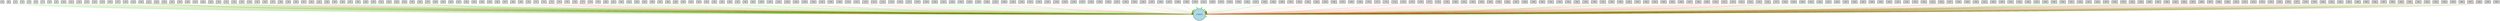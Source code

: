 digraph {
	node [fontsize=9 height=0.2 shape=circle width=0.2]
	A [fillcolor=lightgray shape=box style=filled]
	B [fillcolor=lightgray shape=box style=filled]
	-3 [fillcolor=lightgray shape=box style=filled]
	-4 [fillcolor=lightgray shape=box style=filled]
	-5 [fillcolor=lightgray shape=box style=filled]
	-6 [fillcolor=lightgray shape=box style=filled]
	-7 [fillcolor=lightgray shape=box style=filled]
	-8 [fillcolor=lightgray shape=box style=filled]
	-9 [fillcolor=lightgray shape=box style=filled]
	-10 [fillcolor=lightgray shape=box style=filled]
	-11 [fillcolor=lightgray shape=box style=filled]
	-12 [fillcolor=lightgray shape=box style=filled]
	-13 [fillcolor=lightgray shape=box style=filled]
	-14 [fillcolor=lightgray shape=box style=filled]
	-15 [fillcolor=lightgray shape=box style=filled]
	-16 [fillcolor=lightgray shape=box style=filled]
	-17 [fillcolor=lightgray shape=box style=filled]
	-18 [fillcolor=lightgray shape=box style=filled]
	-19 [fillcolor=lightgray shape=box style=filled]
	-20 [fillcolor=lightgray shape=box style=filled]
	-21 [fillcolor=lightgray shape=box style=filled]
	-22 [fillcolor=lightgray shape=box style=filled]
	-23 [fillcolor=lightgray shape=box style=filled]
	-24 [fillcolor=lightgray shape=box style=filled]
	-25 [fillcolor=lightgray shape=box style=filled]
	-26 [fillcolor=lightgray shape=box style=filled]
	-27 [fillcolor=lightgray shape=box style=filled]
	-28 [fillcolor=lightgray shape=box style=filled]
	-29 [fillcolor=lightgray shape=box style=filled]
	-30 [fillcolor=lightgray shape=box style=filled]
	-31 [fillcolor=lightgray shape=box style=filled]
	-32 [fillcolor=lightgray shape=box style=filled]
	-33 [fillcolor=lightgray shape=box style=filled]
	-34 [fillcolor=lightgray shape=box style=filled]
	-35 [fillcolor=lightgray shape=box style=filled]
	-36 [fillcolor=lightgray shape=box style=filled]
	-37 [fillcolor=lightgray shape=box style=filled]
	-38 [fillcolor=lightgray shape=box style=filled]
	-39 [fillcolor=lightgray shape=box style=filled]
	-40 [fillcolor=lightgray shape=box style=filled]
	-41 [fillcolor=lightgray shape=box style=filled]
	-42 [fillcolor=lightgray shape=box style=filled]
	-43 [fillcolor=lightgray shape=box style=filled]
	-44 [fillcolor=lightgray shape=box style=filled]
	-45 [fillcolor=lightgray shape=box style=filled]
	-46 [fillcolor=lightgray shape=box style=filled]
	-47 [fillcolor=lightgray shape=box style=filled]
	-48 [fillcolor=lightgray shape=box style=filled]
	-49 [fillcolor=lightgray shape=box style=filled]
	-50 [fillcolor=lightgray shape=box style=filled]
	-51 [fillcolor=lightgray shape=box style=filled]
	-52 [fillcolor=lightgray shape=box style=filled]
	-53 [fillcolor=lightgray shape=box style=filled]
	-54 [fillcolor=lightgray shape=box style=filled]
	-55 [fillcolor=lightgray shape=box style=filled]
	-56 [fillcolor=lightgray shape=box style=filled]
	-57 [fillcolor=lightgray shape=box style=filled]
	-58 [fillcolor=lightgray shape=box style=filled]
	-59 [fillcolor=lightgray shape=box style=filled]
	-60 [fillcolor=lightgray shape=box style=filled]
	-61 [fillcolor=lightgray shape=box style=filled]
	-62 [fillcolor=lightgray shape=box style=filled]
	-63 [fillcolor=lightgray shape=box style=filled]
	-64 [fillcolor=lightgray shape=box style=filled]
	-65 [fillcolor=lightgray shape=box style=filled]
	-66 [fillcolor=lightgray shape=box style=filled]
	-67 [fillcolor=lightgray shape=box style=filled]
	-68 [fillcolor=lightgray shape=box style=filled]
	-69 [fillcolor=lightgray shape=box style=filled]
	-70 [fillcolor=lightgray shape=box style=filled]
	-71 [fillcolor=lightgray shape=box style=filled]
	-72 [fillcolor=lightgray shape=box style=filled]
	-73 [fillcolor=lightgray shape=box style=filled]
	-74 [fillcolor=lightgray shape=box style=filled]
	-75 [fillcolor=lightgray shape=box style=filled]
	-76 [fillcolor=lightgray shape=box style=filled]
	-77 [fillcolor=lightgray shape=box style=filled]
	-78 [fillcolor=lightgray shape=box style=filled]
	-79 [fillcolor=lightgray shape=box style=filled]
	-80 [fillcolor=lightgray shape=box style=filled]
	-81 [fillcolor=lightgray shape=box style=filled]
	-82 [fillcolor=lightgray shape=box style=filled]
	-83 [fillcolor=lightgray shape=box style=filled]
	-84 [fillcolor=lightgray shape=box style=filled]
	-85 [fillcolor=lightgray shape=box style=filled]
	-86 [fillcolor=lightgray shape=box style=filled]
	-87 [fillcolor=lightgray shape=box style=filled]
	-88 [fillcolor=lightgray shape=box style=filled]
	-89 [fillcolor=lightgray shape=box style=filled]
	-90 [fillcolor=lightgray shape=box style=filled]
	-91 [fillcolor=lightgray shape=box style=filled]
	-92 [fillcolor=lightgray shape=box style=filled]
	-93 [fillcolor=lightgray shape=box style=filled]
	-94 [fillcolor=lightgray shape=box style=filled]
	-95 [fillcolor=lightgray shape=box style=filled]
	-96 [fillcolor=lightgray shape=box style=filled]
	-97 [fillcolor=lightgray shape=box style=filled]
	-98 [fillcolor=lightgray shape=box style=filled]
	-99 [fillcolor=lightgray shape=box style=filled]
	-100 [fillcolor=lightgray shape=box style=filled]
	-101 [fillcolor=lightgray shape=box style=filled]
	-102 [fillcolor=lightgray shape=box style=filled]
	-103 [fillcolor=lightgray shape=box style=filled]
	-104 [fillcolor=lightgray shape=box style=filled]
	-105 [fillcolor=lightgray shape=box style=filled]
	-106 [fillcolor=lightgray shape=box style=filled]
	-107 [fillcolor=lightgray shape=box style=filled]
	-108 [fillcolor=lightgray shape=box style=filled]
	-109 [fillcolor=lightgray shape=box style=filled]
	-110 [fillcolor=lightgray shape=box style=filled]
	-111 [fillcolor=lightgray shape=box style=filled]
	-112 [fillcolor=lightgray shape=box style=filled]
	-113 [fillcolor=lightgray shape=box style=filled]
	-114 [fillcolor=lightgray shape=box style=filled]
	-115 [fillcolor=lightgray shape=box style=filled]
	-116 [fillcolor=lightgray shape=box style=filled]
	-117 [fillcolor=lightgray shape=box style=filled]
	-118 [fillcolor=lightgray shape=box style=filled]
	-119 [fillcolor=lightgray shape=box style=filled]
	-120 [fillcolor=lightgray shape=box style=filled]
	-121 [fillcolor=lightgray shape=box style=filled]
	-122 [fillcolor=lightgray shape=box style=filled]
	-123 [fillcolor=lightgray shape=box style=filled]
	-124 [fillcolor=lightgray shape=box style=filled]
	-125 [fillcolor=lightgray shape=box style=filled]
	-126 [fillcolor=lightgray shape=box style=filled]
	-127 [fillcolor=lightgray shape=box style=filled]
	-128 [fillcolor=lightgray shape=box style=filled]
	-129 [fillcolor=lightgray shape=box style=filled]
	-130 [fillcolor=lightgray shape=box style=filled]
	-131 [fillcolor=lightgray shape=box style=filled]
	-132 [fillcolor=lightgray shape=box style=filled]
	-133 [fillcolor=lightgray shape=box style=filled]
	-134 [fillcolor=lightgray shape=box style=filled]
	-135 [fillcolor=lightgray shape=box style=filled]
	-136 [fillcolor=lightgray shape=box style=filled]
	-137 [fillcolor=lightgray shape=box style=filled]
	-138 [fillcolor=lightgray shape=box style=filled]
	-139 [fillcolor=lightgray shape=box style=filled]
	-140 [fillcolor=lightgray shape=box style=filled]
	-141 [fillcolor=lightgray shape=box style=filled]
	-142 [fillcolor=lightgray shape=box style=filled]
	-143 [fillcolor=lightgray shape=box style=filled]
	-144 [fillcolor=lightgray shape=box style=filled]
	-145 [fillcolor=lightgray shape=box style=filled]
	-146 [fillcolor=lightgray shape=box style=filled]
	-147 [fillcolor=lightgray shape=box style=filled]
	-148 [fillcolor=lightgray shape=box style=filled]
	-149 [fillcolor=lightgray shape=box style=filled]
	-150 [fillcolor=lightgray shape=box style=filled]
	-151 [fillcolor=lightgray shape=box style=filled]
	-152 [fillcolor=lightgray shape=box style=filled]
	-153 [fillcolor=lightgray shape=box style=filled]
	-154 [fillcolor=lightgray shape=box style=filled]
	-155 [fillcolor=lightgray shape=box style=filled]
	-156 [fillcolor=lightgray shape=box style=filled]
	-157 [fillcolor=lightgray shape=box style=filled]
	-158 [fillcolor=lightgray shape=box style=filled]
	-159 [fillcolor=lightgray shape=box style=filled]
	-160 [fillcolor=lightgray shape=box style=filled]
	-161 [fillcolor=lightgray shape=box style=filled]
	-162 [fillcolor=lightgray shape=box style=filled]
	-163 [fillcolor=lightgray shape=box style=filled]
	-164 [fillcolor=lightgray shape=box style=filled]
	-165 [fillcolor=lightgray shape=box style=filled]
	-166 [fillcolor=lightgray shape=box style=filled]
	-167 [fillcolor=lightgray shape=box style=filled]
	-168 [fillcolor=lightgray shape=box style=filled]
	-169 [fillcolor=lightgray shape=box style=filled]
	-170 [fillcolor=lightgray shape=box style=filled]
	-171 [fillcolor=lightgray shape=box style=filled]
	-172 [fillcolor=lightgray shape=box style=filled]
	-173 [fillcolor=lightgray shape=box style=filled]
	-174 [fillcolor=lightgray shape=box style=filled]
	-175 [fillcolor=lightgray shape=box style=filled]
	-176 [fillcolor=lightgray shape=box style=filled]
	-177 [fillcolor=lightgray shape=box style=filled]
	-178 [fillcolor=lightgray shape=box style=filled]
	-179 [fillcolor=lightgray shape=box style=filled]
	-180 [fillcolor=lightgray shape=box style=filled]
	-181 [fillcolor=lightgray shape=box style=filled]
	-182 [fillcolor=lightgray shape=box style=filled]
	-183 [fillcolor=lightgray shape=box style=filled]
	-184 [fillcolor=lightgray shape=box style=filled]
	-185 [fillcolor=lightgray shape=box style=filled]
	-186 [fillcolor=lightgray shape=box style=filled]
	-187 [fillcolor=lightgray shape=box style=filled]
	-188 [fillcolor=lightgray shape=box style=filled]
	-189 [fillcolor=lightgray shape=box style=filled]
	-190 [fillcolor=lightgray shape=box style=filled]
	-191 [fillcolor=lightgray shape=box style=filled]
	-192 [fillcolor=lightgray shape=box style=filled]
	-193 [fillcolor=lightgray shape=box style=filled]
	-194 [fillcolor=lightgray shape=box style=filled]
	-195 [fillcolor=lightgray shape=box style=filled]
	-196 [fillcolor=lightgray shape=box style=filled]
	-197 [fillcolor=lightgray shape=box style=filled]
	-198 [fillcolor=lightgray shape=box style=filled]
	-199 [fillcolor=lightgray shape=box style=filled]
	-200 [fillcolor=lightgray shape=box style=filled]
	-201 [fillcolor=lightgray shape=box style=filled]
	-202 [fillcolor=lightgray shape=box style=filled]
	-203 [fillcolor=lightgray shape=box style=filled]
	-204 [fillcolor=lightgray shape=box style=filled]
	-205 [fillcolor=lightgray shape=box style=filled]
	-206 [fillcolor=lightgray shape=box style=filled]
	-207 [fillcolor=lightgray shape=box style=filled]
	-208 [fillcolor=lightgray shape=box style=filled]
	-209 [fillcolor=lightgray shape=box style=filled]
	-210 [fillcolor=lightgray shape=box style=filled]
	-211 [fillcolor=lightgray shape=box style=filled]
	-212 [fillcolor=lightgray shape=box style=filled]
	-213 [fillcolor=lightgray shape=box style=filled]
	-214 [fillcolor=lightgray shape=box style=filled]
	-215 [fillcolor=lightgray shape=box style=filled]
	-216 [fillcolor=lightgray shape=box style=filled]
	-217 [fillcolor=lightgray shape=box style=filled]
	-218 [fillcolor=lightgray shape=box style=filled]
	-219 [fillcolor=lightgray shape=box style=filled]
	-220 [fillcolor=lightgray shape=box style=filled]
	-221 [fillcolor=lightgray shape=box style=filled]
	-222 [fillcolor=lightgray shape=box style=filled]
	-223 [fillcolor=lightgray shape=box style=filled]
	-224 [fillcolor=lightgray shape=box style=filled]
	-225 [fillcolor=lightgray shape=box style=filled]
	-226 [fillcolor=lightgray shape=box style=filled]
	-227 [fillcolor=lightgray shape=box style=filled]
	-228 [fillcolor=lightgray shape=box style=filled]
	-229 [fillcolor=lightgray shape=box style=filled]
	-230 [fillcolor=lightgray shape=box style=filled]
	-231 [fillcolor=lightgray shape=box style=filled]
	-232 [fillcolor=lightgray shape=box style=filled]
	-233 [fillcolor=lightgray shape=box style=filled]
	-234 [fillcolor=lightgray shape=box style=filled]
	-235 [fillcolor=lightgray shape=box style=filled]
	-236 [fillcolor=lightgray shape=box style=filled]
	-237 [fillcolor=lightgray shape=box style=filled]
	-238 [fillcolor=lightgray shape=box style=filled]
	-239 [fillcolor=lightgray shape=box style=filled]
	-240 [fillcolor=lightgray shape=box style=filled]
	-241 [fillcolor=lightgray shape=box style=filled]
	-242 [fillcolor=lightgray shape=box style=filled]
	-243 [fillcolor=lightgray shape=box style=filled]
	-244 [fillcolor=lightgray shape=box style=filled]
	-245 [fillcolor=lightgray shape=box style=filled]
	-246 [fillcolor=lightgray shape=box style=filled]
	-247 [fillcolor=lightgray shape=box style=filled]
	-248 [fillcolor=lightgray shape=box style=filled]
	-249 [fillcolor=lightgray shape=box style=filled]
	-250 [fillcolor=lightgray shape=box style=filled]
	-251 [fillcolor=lightgray shape=box style=filled]
	-252 [fillcolor=lightgray shape=box style=filled]
	-253 [fillcolor=lightgray shape=box style=filled]
	-254 [fillcolor=lightgray shape=box style=filled]
	-255 [fillcolor=lightgray shape=box style=filled]
	-256 [fillcolor=lightgray shape=box style=filled]
	-257 [fillcolor=lightgray shape=box style=filled]
	-258 [fillcolor=lightgray shape=box style=filled]
	-259 [fillcolor=lightgray shape=box style=filled]
	-260 [fillcolor=lightgray shape=box style=filled]
	-261 [fillcolor=lightgray shape=box style=filled]
	-262 [fillcolor=lightgray shape=box style=filled]
	-263 [fillcolor=lightgray shape=box style=filled]
	-264 [fillcolor=lightgray shape=box style=filled]
	-265 [fillcolor=lightgray shape=box style=filled]
	-266 [fillcolor=lightgray shape=box style=filled]
	-267 [fillcolor=lightgray shape=box style=filled]
	-268 [fillcolor=lightgray shape=box style=filled]
	-269 [fillcolor=lightgray shape=box style=filled]
	-270 [fillcolor=lightgray shape=box style=filled]
	-271 [fillcolor=lightgray shape=box style=filled]
	-272 [fillcolor=lightgray shape=box style=filled]
	-273 [fillcolor=lightgray shape=box style=filled]
	-274 [fillcolor=lightgray shape=box style=filled]
	-275 [fillcolor=lightgray shape=box style=filled]
	-276 [fillcolor=lightgray shape=box style=filled]
	-277 [fillcolor=lightgray shape=box style=filled]
	-278 [fillcolor=lightgray shape=box style=filled]
	-279 [fillcolor=lightgray shape=box style=filled]
	-280 [fillcolor=lightgray shape=box style=filled]
	-281 [fillcolor=lightgray shape=box style=filled]
	-282 [fillcolor=lightgray shape=box style=filled]
	-283 [fillcolor=lightgray shape=box style=filled]
	-284 [fillcolor=lightgray shape=box style=filled]
	-285 [fillcolor=lightgray shape=box style=filled]
	-286 [fillcolor=lightgray shape=box style=filled]
	-287 [fillcolor=lightgray shape=box style=filled]
	-288 [fillcolor=lightgray shape=box style=filled]
	-289 [fillcolor=lightgray shape=box style=filled]
	-290 [fillcolor=lightgray shape=box style=filled]
	-291 [fillcolor=lightgray shape=box style=filled]
	-292 [fillcolor=lightgray shape=box style=filled]
	-293 [fillcolor=lightgray shape=box style=filled]
	-294 [fillcolor=lightgray shape=box style=filled]
	-295 [fillcolor=lightgray shape=box style=filled]
	-296 [fillcolor=lightgray shape=box style=filled]
	-297 [fillcolor=lightgray shape=box style=filled]
	-298 [fillcolor=lightgray shape=box style=filled]
	-299 [fillcolor=lightgray shape=box style=filled]
	-300 [fillcolor=lightgray shape=box style=filled]
	"A XOR B" [fillcolor=lightblue style=filled]
	-23 -> "A XOR B" [color=red penwidth=0.3799175882182768 style=solid]
	A -> "A XOR B" [color=red penwidth=0.26688661415265685 style=solid]
	-253 -> "A XOR B" [color=red penwidth=0.2178762435095224 style=solid]
	-248 -> "A XOR B" [color=green penwidth=0.3424036821166777 style=solid]
	-227 -> "A XOR B" [color=red penwidth=0.2455128136656043 style=solid]
	-222 -> "A XOR B" [color=red penwidth=0.17540871587464946 style=solid]
	-201 -> "A XOR B" [color=red penwidth=0.44906067296377805 style=solid]
	-114 -> "A XOR B" [color=red penwidth=0.1360586502984002 style=solid]
	-283 -> "A XOR B" [color=red penwidth=0.25120478961473347 style=solid]
	-196 -> "A XOR B" [color=red penwidth=0.3664187274338091 style=solid]
	-109 -> "A XOR B" [color=green penwidth=0.19754582629392298 style=solid]
	-278 -> "A XOR B" [color=red penwidth=0.5446170720246333 style=solid]
	-191 -> "A XOR B" [color=green penwidth=0.1548803914542462 style=solid]
	-104 -> "A XOR B" [color=red penwidth=0.141886652488517 style=solid]
	-257 -> "A XOR B" [color=red penwidth=0.17212542029704092 style=solid]
	-170 -> "A XOR B" [color=green penwidth=0.46542862009384733 style=solid]
	-83 -> "A XOR B" [color=green penwidth=0.5259820623208651 style=solid]
	B -> "A XOR B" [color=green penwidth=0.23098496967596732 style=solid]
	-165 -> "A XOR B" [color=red penwidth=0.32560644392043747 style=solid]
	-78 -> "A XOR B" [color=green penwidth=0.1520664575429369 style=solid]
	-160 -> "A XOR B" [color=green penwidth=0.2031182538147009 style=solid]
	-57 -> "A XOR B" [color=green penwidth=0.2341954362880497 style=solid]
	-139 -> "A XOR B" [color=green penwidth=0.11378152302639287 style=solid]
	-52 -> "A XOR B" [color=red penwidth=0.30016998023763275 style=solid]
	-134 -> "A XOR B" [color=red penwidth=0.15718447514535938 style=solid]
	-47 -> "A XOR B" [color=green penwidth=0.13737582101378157 style=solid]
	-26 -> "A XOR B" [color=red penwidth=0.11381474156812196 style=solid]
	-21 -> "A XOR B" [color=green penwidth=0.6140004635664728 style=solid]
	-16 -> "A XOR B" [color=green penwidth=0.3132303448128511 style=solid]
	-251 -> "A XOR B" [color=green penwidth=0.2797083030629024 style=solid]
	-246 -> "A XOR B" [color=red penwidth=0.2788424885990898 style=solid]
	-225 -> "A XOR B" [color=green penwidth=0.11166852544377075 style=solid]
	-220 -> "A XOR B" [color=red penwidth=0.14973416999230552 style=solid]
	-215 -> "A XOR B" [color=red penwidth=0.48319050675060693 style=solid]
	-128 -> "A XOR B" [color=red penwidth=0.28088032890565706 style=solid]
	-281 -> "A XOR B" [color=green penwidth=0.18584360626855817 style=solid]
	-194 -> "A XOR B" [color=green penwidth=0.374446584342226 style=solid]
	-107 -> "A XOR B" [color=red penwidth=0.19865277967729622 style=solid]
	-276 -> "A XOR B" [color=red penwidth=0.3034636521855184 style=solid]
	-189 -> "A XOR B" [color=red penwidth=0.2238952647299683 style=solid]
	-102 -> "A XOR B" [color=red penwidth=0.3113950702805661 style=solid]
	-271 -> "A XOR B" [color=red penwidth=0.23261825239085834 style=solid]
	-184 -> "A XOR B" [color=red penwidth=0.2466364770611815 style=solid]
	-81 -> "A XOR B" [color=green penwidth=0.24648646360529664 style=solid]
	-163 -> "A XOR B" [color=red penwidth=0.19381585717172312 style=solid]
	-76 -> "A XOR B" [color=red penwidth=0.44818815272289714 style=solid]
	-158 -> "A XOR B" [color=green penwidth=0.30778219166831666 style=solid]
	-71 -> "A XOR B" [color=red penwidth=0.10142907784782673 style=solid]
	-137 -> "A XOR B" [color=green penwidth=0.2601557753222983 style=solid]
	-50 -> "A XOR B" [color=green penwidth=0.16137853174439562 style=solid]
	-132 -> "A XOR B" [color=red penwidth=0.2676347514044959 style=solid]
	-45 -> "A XOR B" [color=green penwidth=0.1858164948070379 style=solid]
	-40 -> "A XOR B" [color=green penwidth=0.11291240226794644 style=solid]
	-19 -> "A XOR B" [color=green penwidth=0.18799782989453445 style=solid]
	-14 -> "A XOR B" [color=green penwidth=0.3922986538034059 style=solid]
	-249 -> "A XOR B" [color=green penwidth=0.2345807583104038 style=solid]
	-244 -> "A XOR B" [color=green penwidth=0.1287705259217487 style=solid]
	-239 -> "A XOR B" [color=green penwidth=0.12559636142214128 style=solid]
	-218 -> "A XOR B" [color=red penwidth=0.22629901107134673 style=solid]
	-300 -> "A XOR B" [color=green penwidth=0.2826526247295865 style=solid]
	-213 -> "A XOR B" [color=red penwidth=0.21187737099106568 style=solid]
	-126 -> "A XOR B" [color=red penwidth=0.4370843891063749 style=solid]
	-295 -> "A XOR B" [color=red penwidth=0.31875875201776616 style=solid]
	-208 -> "A XOR B" [color=green penwidth=0.17818010679615498 style=solid]
	-105 -> "A XOR B" [color=red penwidth=0.26611221396317497 style=solid]
	-274 -> "A XOR B" [color=green penwidth=0.11968249309045981 style=solid]
	-187 -> "A XOR B" [color=red penwidth=0.4640071376652327 style=solid]
	-100 -> "A XOR B" [color=red penwidth=0.11664111951254012 style=solid]
	-269 -> "A XOR B" [color=green penwidth=0.16096204860780208 style=solid]
	-182 -> "A XOR B" [color=red penwidth=0.24095316194526534 style=solid]
	-95 -> "A XOR B" [color=red penwidth=0.222358832075359 style=solid]
	-264 -> "A XOR B" [color=red penwidth=0.20683857521601173 style=solid]
	-161 -> "A XOR B" [color=green penwidth=0.26432097448684755 style=solid]
	-74 -> "A XOR B" [color=red penwidth=0.14075745924210642 style=solid]
	-156 -> "A XOR B" [color=red penwidth=0.17031879579774467 style=solid]
	-69 -> "A XOR B" [color=red penwidth=0.2971920861831987 style=solid]
	-151 -> "A XOR B" [color=green penwidth=0.33011807687684885 style=solid]
	-64 -> "A XOR B" [color=green penwidth=0.2553428618418444 style=solid]
	-130 -> "A XOR B" [color=green penwidth=0.12690637614947956 style=solid]
	-43 -> "A XOR B" [color=green penwidth=0.28145220382500796 style=solid]
	-38 -> "A XOR B" [color=green penwidth=0.3070269759914921 style=solid]
	-17 -> "A XOR B" [color=green penwidth=0.15733609985708052 style=solid]
	-12 -> "A XOR B" [color=green penwidth=0.2878529653174021 style=solid]
	-7 -> "A XOR B" [color=green penwidth=0.16891137280152208 style=solid]
	-242 -> "A XOR B" [color=red penwidth=0.44182917116325005 style=solid]
	-237 -> "A XOR B" [color=red penwidth=0.37634783829181984 style=solid]
	-232 -> "A XOR B" [color=green penwidth=0.192273238593958 style=solid]
	-298 -> "A XOR B" [color=red penwidth=0.4550835371327553 style=solid]
	-211 -> "A XOR B" [color=red penwidth=0.19099727617000142 style=solid]
	-124 -> "A XOR B" [color=red penwidth=0.1143392266220525 style=solid]
	-293 -> "A XOR B" [color=green penwidth=0.3146251109504883 style=solid]
	-206 -> "A XOR B" [color=red penwidth=0.3033101407002801 style=solid]
	-119 -> "A XOR B" [color=green penwidth=0.36394788110382015 style=solid]
	-288 -> "A XOR B" [color=red penwidth=0.14742180047030576 style=solid]
	-185 -> "A XOR B" [color=red penwidth=0.32715419406416646 style=solid]
	-98 -> "A XOR B" [color=green penwidth=0.38566264727958055 style=solid]
	-267 -> "A XOR B" [color=green penwidth=0.18436956655760373 style=solid]
	-180 -> "A XOR B" [color=red penwidth=0.3877790195937698 style=solid]
	-93 -> "A XOR B" [color=red penwidth=0.22098219809543318 style=solid]
	-262 -> "A XOR B" [color=green penwidth=0.3707357851255778 style=solid]
	-175 -> "A XOR B" [color=red penwidth=0.19070946308785425 style=solid]
	-88 -> "A XOR B" [color=red penwidth=0.4167026534700192 style=solid]
	-154 -> "A XOR B" [color=red penwidth=0.2406554463197236 style=solid]
	-67 -> "A XOR B" [color=green penwidth=0.45111861120027286 style=solid]
	-149 -> "A XOR B" [color=green penwidth=0.12672182618444544 style=solid]
	-62 -> "A XOR B" [color=red penwidth=0.1245227096481139 style=solid]
	-144 -> "A XOR B" [color=red penwidth=0.3888927344289672 style=solid]
	-41 -> "A XOR B" [color=red penwidth=0.3344540661686741 style=solid]
	-36 -> "A XOR B" [color=red penwidth=0.24790312042328644 style=solid]
	-31 -> "A XOR B" [color=green penwidth=0.47506178247348985 style=solid]
	-10 -> "A XOR B" [color=red penwidth=0.37114496536193253 style=solid]
	-5 -> "A XOR B" [color=green penwidth=0.3868154912044758 style=solid]
	-256 -> "A XOR B" [color=green penwidth=0.12708072831685047 style=solid]
	-235 -> "A XOR B" [color=green penwidth=0.24569268258723617 style=solid]
	-230 -> "A XOR B" [color=green penwidth=0.252748896051076 style=solid]
	-209 -> "A XOR B" [color=red penwidth=0.5063298223697377 style=solid]
	-122 -> "A XOR B" [color=green penwidth=0.256228753939845 style=solid]
	-291 -> "A XOR B" [color=red penwidth=0.548064568493213 style=solid]
	-204 -> "A XOR B" [color=green penwidth=0.20489248170535262 style=solid]
	-117 -> "A XOR B" [color=red penwidth=0.1845035407979479 style=solid]
	-286 -> "A XOR B" [color=green penwidth=0.16935739404684308 style=solid]
	-199 -> "A XOR B" [color=green penwidth=0.24327162878522735 style=solid]
	-112 -> "A XOR B" [color=red penwidth=0.12086245911271322 style=solid]
	-265 -> "A XOR B" [color=red penwidth=0.31889230269757296 style=solid]
	-178 -> "A XOR B" [color=red penwidth=0.36776279369446696 style=solid]
	-91 -> "A XOR B" [color=green penwidth=0.10104189590018249 style=solid]
	-260 -> "A XOR B" [color=red penwidth=0.3459162263620885 style=solid]
	-173 -> "A XOR B" [color=red penwidth=0.1032443370271394 style=solid]
	-86 -> "A XOR B" [color=green penwidth=0.20519735196128686 style=solid]
	-168 -> "A XOR B" [color=green penwidth=0.13273091559814412 style=solid]
	-65 -> "A XOR B" [color=red penwidth=0.19685664365055017 style=solid]
	-147 -> "A XOR B" [color=green penwidth=0.12078221354087701 style=solid]
	-60 -> "A XOR B" [color=green penwidth=0.17173069090394733 style=solid]
	-142 -> "A XOR B" [color=green penwidth=0.12120465386587173 style=solid]
	-55 -> "A XOR B" [color=green penwidth=0.3907121768999797 style=solid]
	-34 -> "A XOR B" [color=green penwidth=0.25148002911087775 style=solid]
	-29 -> "A XOR B" [color=red penwidth=0.3716719443549714 style=solid]
	-24 -> "A XOR B" [color=green penwidth=0.15971087479810467 style=solid]
	-3 -> "A XOR B" [color=green penwidth=0.2546197433781856 style=solid]
	-254 -> "A XOR B" [color=red penwidth=0.18068876991695132 style=solid]
	-233 -> "A XOR B" [color=green penwidth=0.2045690313954176 style=solid]
	-228 -> "A XOR B" [color=red penwidth=0.20707509812452585 style=solid]
	-223 -> "A XOR B" [color=green penwidth=0.2709679703646084 style=solid]
	-289 -> "A XOR B" [color=green penwidth=0.43022989047508 style=solid]
	-202 -> "A XOR B" [color=green penwidth=0.1399168109705707 style=solid]
	-115 -> "A XOR B" [color=green penwidth=0.2682300355365761 style=solid]
	-284 -> "A XOR B" [color=green penwidth=0.1897254243828264 style=solid]
	-197 -> "A XOR B" [color=red penwidth=0.1437020665707821 style=solid]
	-110 -> "A XOR B" [color=green penwidth=0.17279637822763327 style=solid]
	-279 -> "A XOR B" [color=green penwidth=0.20339230158536575 style=solid]
	-192 -> "A XOR B" [color=red penwidth=0.2670093293234759 style=solid]
	-89 -> "A XOR B" [color=green penwidth=0.12204919306372974 style=solid]
	-258 -> "A XOR B" [color=green penwidth=0.31985104848383666 style=solid]
	-171 -> "A XOR B" [color=red penwidth=0.13931622042923464 style=solid]
	-84 -> "A XOR B" [color=red penwidth=0.3099819699460986 style=solid]
	-166 -> "A XOR B" [color=green penwidth=0.12010319554938234 style=solid]
	-79 -> "A XOR B" [color=red penwidth=0.36143897783678347 style=solid]
	-145 -> "A XOR B" [color=green penwidth=0.457652051559555 style=solid]
	-58 -> "A XOR B" [color=green penwidth=0.2941008323722647 style=solid]
	-140 -> "A XOR B" [color=red penwidth=0.28114150874673827 style=solid]
	-53 -> "A XOR B" [color=green penwidth=0.1676400558076923 style=solid]
	-135 -> "A XOR B" [color=green penwidth=0.3243596216945063 style=solid]
	-48 -> "A XOR B" [color=green penwidth=0.30894063956188056 style=solid]
	-27 -> "A XOR B" [color=green penwidth=0.16709369370727012 style=solid]
	-22 -> "A XOR B" [color=green penwidth=0.5957273432910652 style=solid]
	-252 -> "A XOR B" [color=red penwidth=0.22217329427911087 style=solid]
	-247 -> "A XOR B" [color=red penwidth=0.26763499650440414 style=solid]
	-226 -> "A XOR B" [color=red penwidth=0.16940654766395152 style=solid]
	-221 -> "A XOR B" [color=green penwidth=0.2593320492087516 style=solid]
	-216 -> "A XOR B" [color=green penwidth=0.2731722846646677 style=solid]
	-113 -> "A XOR B" [color=red penwidth=0.37682399346919393 style=solid]
	-282 -> "A XOR B" [color=red penwidth=0.4774040819310591 style=solid]
	-195 -> "A XOR B" [color=red penwidth=0.4244855908263978 style=solid]
	-108 -> "A XOR B" [color=green penwidth=0.1578735261097069 style=solid]
	-277 -> "A XOR B" [color=red penwidth=0.1188470291875207 style=solid]
	-190 -> "A XOR B" [color=red penwidth=0.1734649073794189 style=solid]
	-103 -> "A XOR B" [color=green penwidth=0.1405234022165554 style=solid]
	-272 -> "A XOR B" [color=red penwidth=0.19902049960269358 style=solid]
	-169 -> "A XOR B" [color=green penwidth=0.21102495334764232 style=solid]
	-82 -> "A XOR B" [color=red penwidth=0.13552637268274514 style=solid]
	-164 -> "A XOR B" [color=red penwidth=0.29577210999555215 style=solid]
	-77 -> "A XOR B" [color=green penwidth=0.3612524352477672 style=solid]
	-159 -> "A XOR B" [color=red penwidth=0.5255186504062948 style=solid]
	-72 -> "A XOR B" [color=red penwidth=0.6025286449540396 style=solid]
	-138 -> "A XOR B" [color=red penwidth=0.13026260089494135 style=solid]
	-51 -> "A XOR B" [color=green penwidth=0.32803602580776553 style=solid]
	-133 -> "A XOR B" [color=red penwidth=0.25227372584867275 style=solid]
	-46 -> "A XOR B" [color=green penwidth=0.32232762916112856 style=solid]
	-25 -> "A XOR B" [color=green penwidth=0.20467892185931613 style=solid]
	-20 -> "A XOR B" [color=red penwidth=0.6255056372580969 style=solid]
	-15 -> "A XOR B" [color=green penwidth=0.22332883973642914 style=solid]
	-250 -> "A XOR B" [color=green penwidth=0.42889576210063796 style=solid]
	-245 -> "A XOR B" [color=green penwidth=0.37516590166752417 style=solid]
	-240 -> "A XOR B" [color=red penwidth=0.183212366277416 style=solid]
	-219 -> "A XOR B" [color=red penwidth=0.18990945099304002 style=solid]
	-214 -> "A XOR B" [color=green penwidth=0.12681460379342183 style=solid]
	-127 -> "A XOR B" [color=green penwidth=0.16927029397111978 style=solid]
	-296 -> "A XOR B" [color=green penwidth=0.2215731120054239 style=solid]
	-193 -> "A XOR B" [color=green penwidth=0.1130428864289628 style=solid]
	-106 -> "A XOR B" [color=green penwidth=0.3096324670617684 style=solid]
	-275 -> "A XOR B" [color=red penwidth=0.10974665934553803 style=solid]
	-188 -> "A XOR B" [color=green penwidth=0.23389289655956186 style=solid]
	-101 -> "A XOR B" [color=red penwidth=0.20446007462568982 style=solid]
	-270 -> "A XOR B" [color=red penwidth=0.24617947310815466 style=solid]
	-183 -> "A XOR B" [color=green penwidth=0.33078320182404997 style=solid]
	-96 -> "A XOR B" [color=green penwidth=0.4558448006003335 style=solid]
	-162 -> "A XOR B" [color=green penwidth=0.17854656818928472 style=solid]
	-75 -> "A XOR B" [color=red penwidth=0.4344605966052423 style=solid]
	-157 -> "A XOR B" [color=green penwidth=0.5418984476472961 style=solid]
	-70 -> "A XOR B" [color=red penwidth=0.11916635154273768 style=solid]
	-152 -> "A XOR B" [color=green penwidth=0.26375022441174467 style=solid]
	-49 -> "A XOR B" [color=red penwidth=0.1115491414541363 style=solid]
	-131 -> "A XOR B" [color=red penwidth=0.13851643272134598 style=solid]
	-44 -> "A XOR B" [color=green penwidth=0.2563055149350864 style=solid]
	-39 -> "A XOR B" [color=red penwidth=0.13275749287981622 style=solid]
	-18 -> "A XOR B" [color=red penwidth=0.17303085545488012 style=solid]
	-13 -> "A XOR B" [color=red penwidth=0.23343510019828784 style=solid]
	-8 -> "A XOR B" [color=green penwidth=0.46081902053740986 style=solid]
	-243 -> "A XOR B" [color=green penwidth=0.16223118609399229 style=solid]
	-238 -> "A XOR B" [color=red penwidth=0.28079898687585236 style=solid]
	-217 -> "A XOR B" [color=red penwidth=0.564512710691033 style=solid]
	-299 -> "A XOR B" [color=red penwidth=0.20252584001472218 style=solid]
	-212 -> "A XOR B" [color=red penwidth=0.37278864925093447 style=solid]
	-125 -> "A XOR B" [color=red penwidth=0.21264631939891804 style=solid]
	-294 -> "A XOR B" [color=green penwidth=0.4513616354093096 style=solid]
	-207 -> "A XOR B" [color=red penwidth=0.1697625239584991 style=solid]
	-120 -> "A XOR B" [color=green penwidth=0.28157264186445075 style=solid]
	-273 -> "A XOR B" [color=green penwidth=0.22672794146978859 style=solid]
	-186 -> "A XOR B" [color=green penwidth=0.2185054220551933 style=solid]
	-99 -> "A XOR B" [color=green penwidth=0.19165760624054196 style=solid]
	-268 -> "A XOR B" [color=red penwidth=0.10409570963934814 style=solid]
	-181 -> "A XOR B" [color=red penwidth=0.22063423167155755 style=solid]
	-94 -> "A XOR B" [color=green penwidth=0.3451973144778793 style=solid]
	-263 -> "A XOR B" [color=green penwidth=0.15634502041338305 style=solid]
	-176 -> "A XOR B" [color=red penwidth=0.20259333477416996 style=solid]
	-73 -> "A XOR B" [color=red penwidth=0.1063694450014536 style=solid]
	-155 -> "A XOR B" [color=red penwidth=0.1906326017522479 style=solid]
	-68 -> "A XOR B" [color=green penwidth=0.1722821019900836 style=solid]
	-150 -> "A XOR B" [color=green penwidth=0.5852001997141902 style=solid]
	-63 -> "A XOR B" [color=green penwidth=0.10631230501711127 style=solid]
	-129 -> "A XOR B" [color=green penwidth=0.41779850688102793 style=solid]
	-42 -> "A XOR B" [color=red penwidth=0.4232254966961553 style=solid]
	-37 -> "A XOR B" [color=red penwidth=0.41316813047358025 style=solid]
	-32 -> "A XOR B" [color=red penwidth=0.3126541817550996 style=solid]
	-11 -> "A XOR B" [color=red penwidth=0.1845004978375614 style=solid]
	-6 -> "A XOR B" [color=red penwidth=0.10535863437010679 style=solid]
	-241 -> "A XOR B" [color=green penwidth=0.2243710985421299 style=solid]
	-236 -> "A XOR B" [color=red penwidth=0.37611218134675306 style=solid]
	-231 -> "A XOR B" [color=red penwidth=0.15087838736413778 style=solid]
	-297 -> "A XOR B" [color=green penwidth=0.2048928279493496 style=solid]
	-210 -> "A XOR B" [color=red penwidth=0.21314068549905574 style=solid]
	-123 -> "A XOR B" [color=green penwidth=0.3571193023289331 style=solid]
	-292 -> "A XOR B" [color=red penwidth=0.3112001186470581 style=solid]
	-205 -> "A XOR B" [color=green penwidth=0.17959762614549757 style=solid]
	-118 -> "A XOR B" [color=green penwidth=0.17868498146646417 style=solid]
	-287 -> "A XOR B" [color=red penwidth=0.4764062094221453 style=solid]
	-200 -> "A XOR B" [color=green penwidth=0.1127298977381668 style=solid]
	-97 -> "A XOR B" [color=green penwidth=0.18072362333535458 style=solid]
	-266 -> "A XOR B" [color=red penwidth=0.401457271434996 style=solid]
	-179 -> "A XOR B" [color=red penwidth=0.22043775782779357 style=solid]
	-92 -> "A XOR B" [color=green penwidth=0.13032760022829123 style=solid]
	-261 -> "A XOR B" [color=green penwidth=0.20296429996647658 style=solid]
	-174 -> "A XOR B" [color=red penwidth=0.4314798527612256 style=solid]
	-87 -> "A XOR B" [color=green penwidth=0.38025552033663224 style=solid]
	"A XOR B" -> "A XOR B" [color=green penwidth=0.11652061372199934 style=solid]
	-153 -> "A XOR B" [color=green penwidth=0.15993520661744412 style=solid]
	-66 -> "A XOR B" [color=red penwidth=0.12874203223192388 style=solid]
	-148 -> "A XOR B" [color=red penwidth=0.3893728844244544 style=solid]
	-61 -> "A XOR B" [color=red penwidth=0.19412623314650068 style=solid]
	-143 -> "A XOR B" [color=red penwidth=0.35876822204655534 style=solid]
	-56 -> "A XOR B" [color=red penwidth=0.279974599394224 style=solid]
	-35 -> "A XOR B" [color=red penwidth=0.13644307452391535 style=solid]
	-30 -> "A XOR B" [color=red penwidth=0.3387542058046472 style=solid]
	-9 -> "A XOR B" [color=red penwidth=0.20729584994127154 style=solid]
	-4 -> "A XOR B" [color=green penwidth=0.6375027112651989 style=solid]
	-255 -> "A XOR B" [color=green penwidth=0.253618842967715 style=solid]
	-234 -> "A XOR B" [color=red penwidth=0.10745969234196243 style=solid]
	-229 -> "A XOR B" [color=green penwidth=0.16464322608665238 style=solid]
	-224 -> "A XOR B" [color=green penwidth=0.43392119557745645 style=solid]
	-121 -> "A XOR B" [color=red penwidth=0.2734592963615904 style=solid]
	-290 -> "A XOR B" [color=green penwidth=0.4211278913103257 style=solid]
	-203 -> "A XOR B" [color=green penwidth=0.19983930386466991 style=solid]
	-116 -> "A XOR B" [color=green penwidth=0.4988930518931034 style=solid]
	-285 -> "A XOR B" [color=green penwidth=0.6332616307497753 style=solid]
	-198 -> "A XOR B" [color=red penwidth=0.2850731892579773 style=solid]
	-111 -> "A XOR B" [color=red penwidth=0.43563642527153634 style=solid]
	-280 -> "A XOR B" [color=red penwidth=0.2681120556162258 style=solid]
	-177 -> "A XOR B" [color=red penwidth=0.14675144118382705 style=solid]
	-90 -> "A XOR B" [color=green penwidth=0.156273569573448 style=solid]
	-259 -> "A XOR B" [color=red penwidth=0.5106395245849672 style=solid]
	-172 -> "A XOR B" [color=red penwidth=0.2126310246795966 style=solid]
	-85 -> "A XOR B" [color=red penwidth=0.10358870542008829 style=solid]
	-167 -> "A XOR B" [color=red penwidth=0.2996679739590398 style=solid]
	-80 -> "A XOR B" [color=green penwidth=0.4724820116830195 style=solid]
	-146 -> "A XOR B" [color=green penwidth=0.23848921566654088 style=solid]
	-59 -> "A XOR B" [color=green penwidth=0.27289021584927686 style=solid]
	-141 -> "A XOR B" [color=green penwidth=0.32943421809485685 style=solid]
	-54 -> "A XOR B" [color=red penwidth=0.2541775139105522 style=solid]
	-136 -> "A XOR B" [color=green penwidth=0.12664921078441063 style=solid]
	-33 -> "A XOR B" [color=green penwidth=0.43146641734349667 style=solid]
	-28 -> "A XOR B" [color=green penwidth=0.5727490522063957 style=solid]
}
